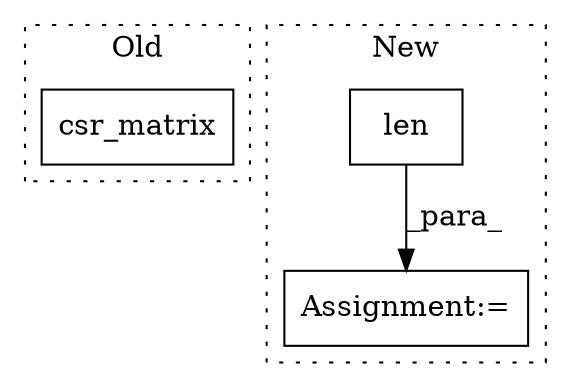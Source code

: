 digraph G {
subgraph cluster0 {
1 [label="csr_matrix" a="32" s="4435,4449" l="11,1" shape="box"];
label = "Old";
style="dotted";
}
subgraph cluster1 {
2 [label="len" a="32" s="4824,4833" l="4,1" shape="box"];
3 [label="Assignment:=" a="7" s="4814" l="10" shape="box"];
label = "New";
style="dotted";
}
2 -> 3 [label="_para_"];
}